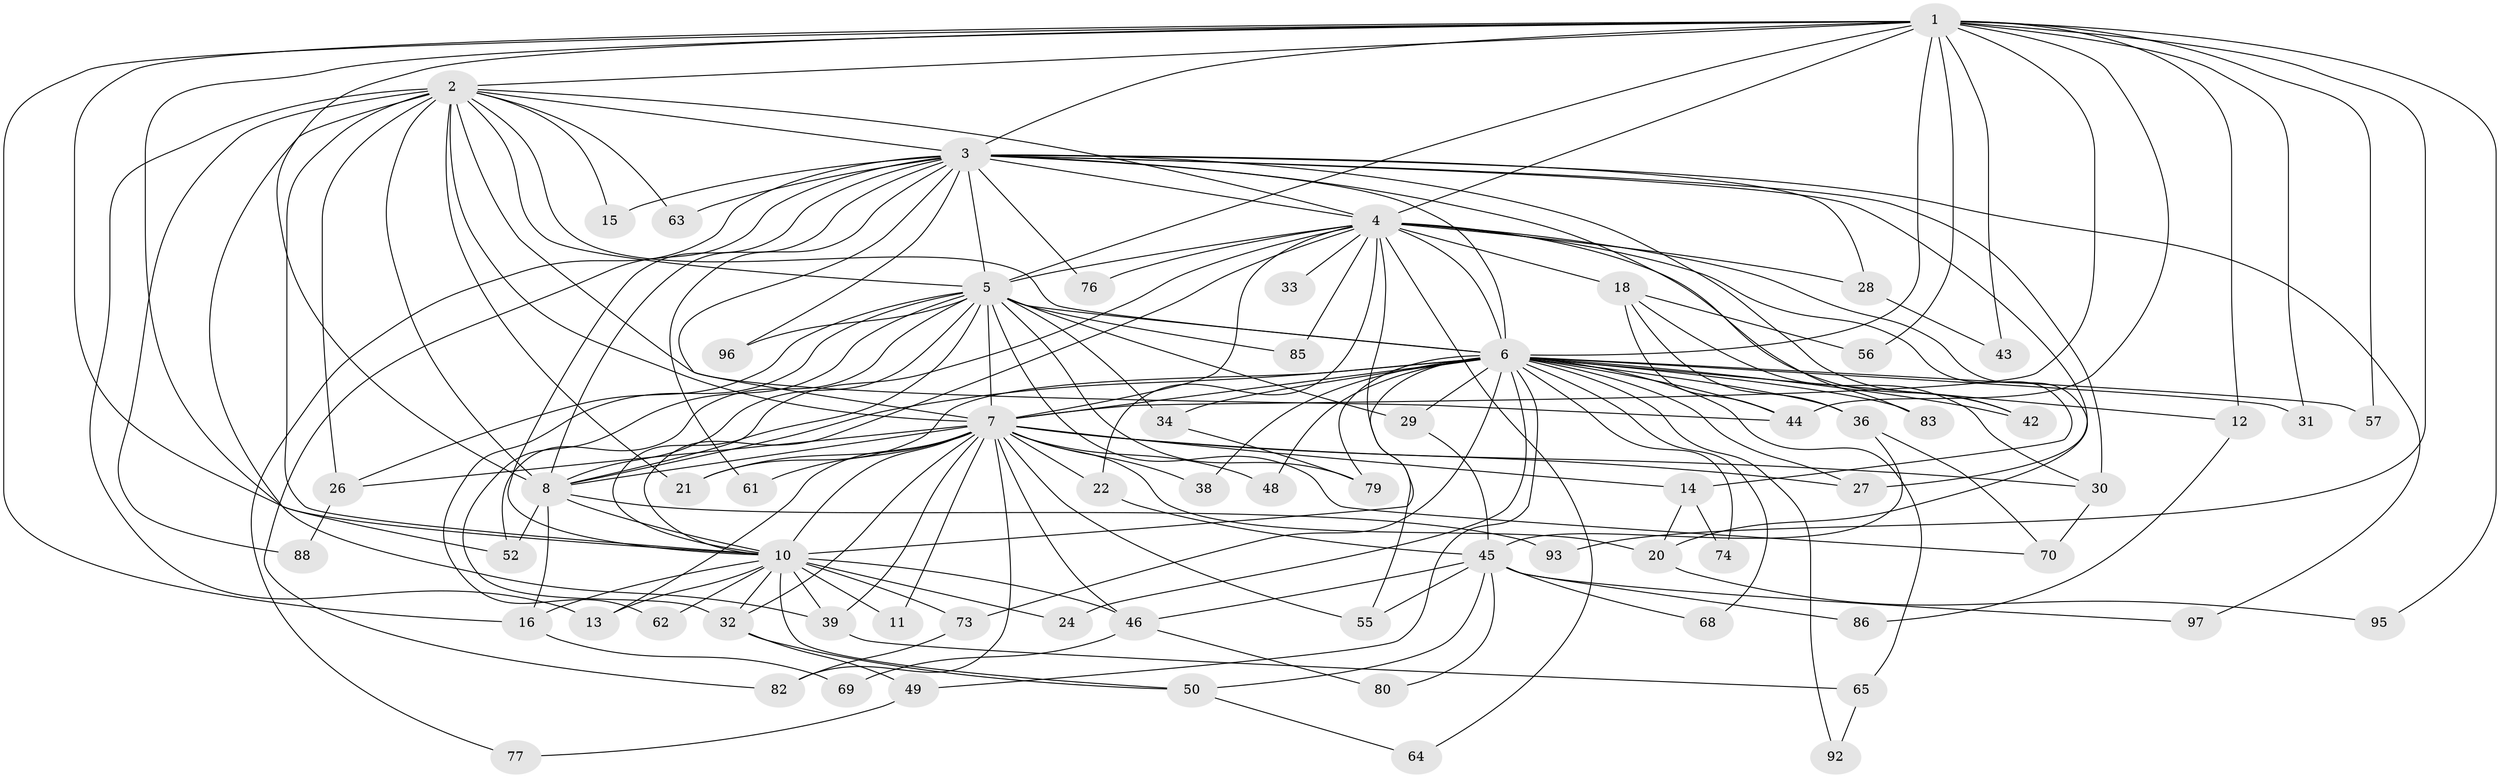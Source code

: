 // original degree distribution, {20: 0.020618556701030927, 18: 0.010309278350515464, 21: 0.020618556701030927, 28: 0.010309278350515464, 16: 0.010309278350515464, 12: 0.010309278350515464, 19: 0.010309278350515464, 22: 0.010309278350515464, 2: 0.5154639175257731, 3: 0.2268041237113402, 4: 0.10309278350515463, 7: 0.020618556701030927, 6: 0.010309278350515464, 5: 0.010309278350515464, 10: 0.010309278350515464}
// Generated by graph-tools (version 1.1) at 2025/41/03/06/25 10:41:37]
// undirected, 68 vertices, 172 edges
graph export_dot {
graph [start="1"]
  node [color=gray90,style=filled];
  1 [super="+81"];
  2 [super="+58"];
  3 [super="+94"];
  4 [super="+17"];
  5 [super="+59"];
  6 [super="+19"];
  7 [super="+9"];
  8 [super="+84"];
  10 [super="+25"];
  11;
  12;
  13 [super="+35"];
  14;
  15;
  16 [super="+40"];
  18 [super="+72"];
  20 [super="+23"];
  21 [super="+75"];
  22;
  24;
  26 [super="+37"];
  27 [super="+66"];
  28;
  29 [super="+54"];
  30 [super="+47"];
  31;
  32 [super="+51"];
  33;
  34;
  36 [super="+53"];
  38;
  39 [super="+41"];
  42 [super="+67"];
  43;
  44 [super="+91"];
  45 [super="+90"];
  46 [super="+71"];
  48;
  49;
  50 [super="+60"];
  52;
  55 [super="+78"];
  56;
  57;
  61;
  62;
  63;
  64;
  65;
  68;
  69;
  70 [super="+87"];
  73;
  74;
  76;
  77;
  79 [super="+89"];
  80;
  82;
  83;
  85;
  86;
  88;
  92;
  93;
  95;
  96;
  97;
  1 -- 2;
  1 -- 3;
  1 -- 4 [weight=2];
  1 -- 5;
  1 -- 6;
  1 -- 7 [weight=2];
  1 -- 8;
  1 -- 10;
  1 -- 12;
  1 -- 31;
  1 -- 43;
  1 -- 52;
  1 -- 56;
  1 -- 57;
  1 -- 93;
  1 -- 95;
  1 -- 44;
  1 -- 16;
  2 -- 3;
  2 -- 4;
  2 -- 5;
  2 -- 6;
  2 -- 7 [weight=2];
  2 -- 8;
  2 -- 10 [weight=2];
  2 -- 15;
  2 -- 26;
  2 -- 39;
  2 -- 44;
  2 -- 63;
  2 -- 88;
  2 -- 21;
  2 -- 13;
  3 -- 4;
  3 -- 5;
  3 -- 6;
  3 -- 7 [weight=2];
  3 -- 8;
  3 -- 10;
  3 -- 15;
  3 -- 27;
  3 -- 28;
  3 -- 61;
  3 -- 63;
  3 -- 76;
  3 -- 77;
  3 -- 83;
  3 -- 96;
  3 -- 97;
  3 -- 82;
  3 -- 30;
  3 -- 42;
  4 -- 5;
  4 -- 6 [weight=2];
  4 -- 7 [weight=2];
  4 -- 8;
  4 -- 10 [weight=2];
  4 -- 14;
  4 -- 18 [weight=2];
  4 -- 22;
  4 -- 28;
  4 -- 33 [weight=2];
  4 -- 42;
  4 -- 55;
  4 -- 64;
  4 -- 85;
  4 -- 76;
  4 -- 20;
  5 -- 6 [weight=2];
  5 -- 7 [weight=2];
  5 -- 8;
  5 -- 10;
  5 -- 29 [weight=2];
  5 -- 34;
  5 -- 52;
  5 -- 62;
  5 -- 79;
  5 -- 85;
  5 -- 96;
  5 -- 32;
  5 -- 70;
  5 -- 26;
  6 -- 7 [weight=2];
  6 -- 8;
  6 -- 10 [weight=2];
  6 -- 12;
  6 -- 24;
  6 -- 29;
  6 -- 31;
  6 -- 34;
  6 -- 36;
  6 -- 38;
  6 -- 44;
  6 -- 48;
  6 -- 49;
  6 -- 57;
  6 -- 65;
  6 -- 68;
  6 -- 74;
  6 -- 79;
  6 -- 83;
  6 -- 92;
  6 -- 42;
  6 -- 21;
  6 -- 73;
  6 -- 27;
  7 -- 8 [weight=2];
  7 -- 10 [weight=2];
  7 -- 11;
  7 -- 20;
  7 -- 21;
  7 -- 46;
  7 -- 48;
  7 -- 61;
  7 -- 13;
  7 -- 14;
  7 -- 82;
  7 -- 22;
  7 -- 26;
  7 -- 27;
  7 -- 30;
  7 -- 32;
  7 -- 38;
  7 -- 55;
  7 -- 39;
  8 -- 10;
  8 -- 16;
  8 -- 93;
  8 -- 52;
  10 -- 11;
  10 -- 13;
  10 -- 16;
  10 -- 24;
  10 -- 32;
  10 -- 46 [weight=2];
  10 -- 62;
  10 -- 73;
  10 -- 39;
  10 -- 50;
  12 -- 86;
  14 -- 20;
  14 -- 74;
  16 -- 69;
  18 -- 30;
  18 -- 36;
  18 -- 56;
  18 -- 44;
  20 -- 95;
  22 -- 45;
  26 -- 88;
  28 -- 43;
  29 -- 45;
  30 -- 70;
  32 -- 49;
  32 -- 50;
  34 -- 79;
  36 -- 45;
  36 -- 70;
  39 -- 65;
  45 -- 50;
  45 -- 55;
  45 -- 68;
  45 -- 80;
  45 -- 86;
  45 -- 97;
  45 -- 46;
  46 -- 69;
  46 -- 80;
  49 -- 77;
  50 -- 64;
  65 -- 92;
  73 -- 82;
}
